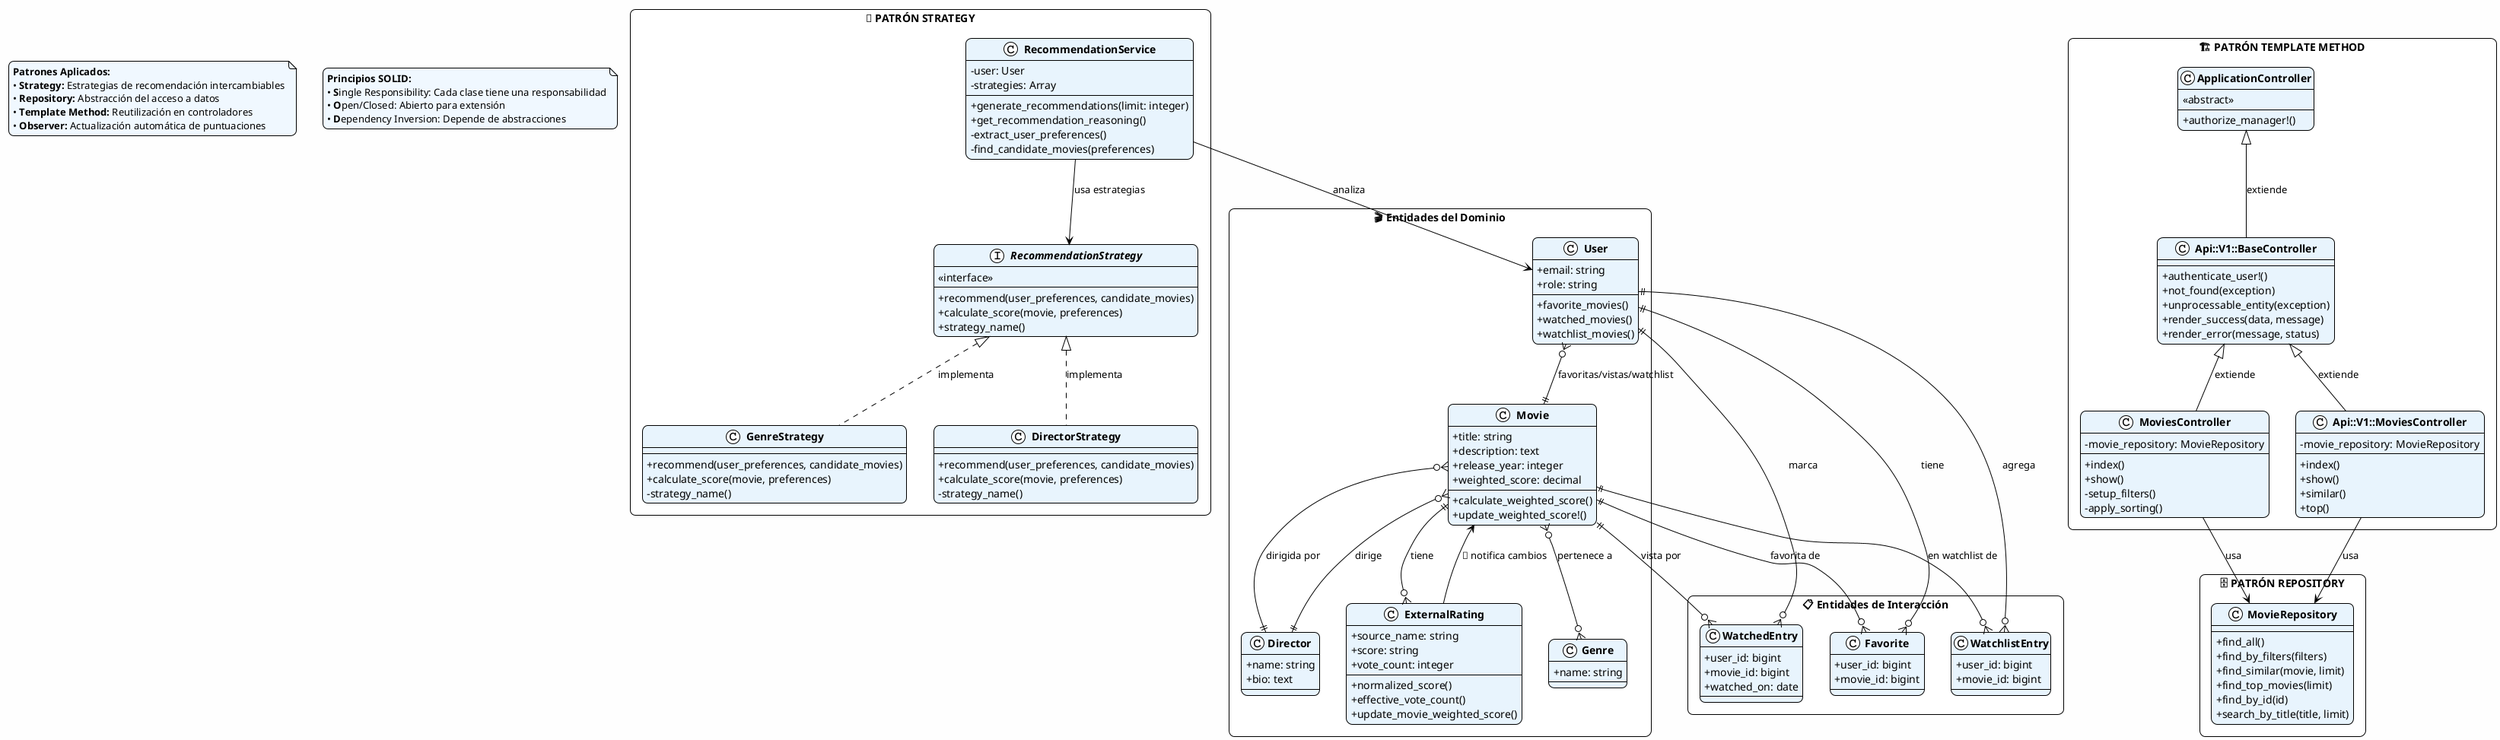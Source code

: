 @startuml Film Sonar - Clases con Patrones de Diseño

!theme plain
skinparam classAttributeIconSize 0
skinparam classFontSize 14
skinparam classFontStyle bold
skinparam packageStyle rectangle
skinparam backgroundColor #FEFEFE
skinparam roundcorner 15
skinparam classBackgroundColor #E8F4FD
skinparam interfaceBackgroundColor #FFF2CC
skinparam noteBackgroundColor #F0F8FF

package "🎬 Entidades del Dominio" {
  class User {
    +email: string
    +role: string
    --
    +favorite_movies()
    +watched_movies()
    +watchlist_movies()
  }

  class Movie {
    +title: string
    +description: text
    +release_year: integer
    +weighted_score: decimal
    --
    +calculate_weighted_score()
    +update_weighted_score!()
  }

  class Director {
    +name: string
    +bio: text
  }

  class Genre {
    +name: string
  }

  class ExternalRating {
    +source_name: string
    +score: string
    +vote_count: integer
    --
    +normalized_score()
    +effective_vote_count()
    +update_movie_weighted_score()
  }
}

package "📋 Entidades de Interacción" {
  class Favorite {
    +user_id: bigint
    +movie_id: bigint
  }

  class WatchedEntry {
    +user_id: bigint
    +movie_id: bigint
    +watched_on: date
  }

  class WatchlistEntry {
    +user_id: bigint
    +movie_id: bigint
  }
}

package "🎯 PATRÓN STRATEGY" {
  interface RecommendationStrategy {
    <<interface>>
    +recommend(user_preferences, candidate_movies)
    +calculate_score(movie, preferences)
    +strategy_name()
  }

  class GenreStrategy {
    +recommend(user_preferences, candidate_movies)
    +calculate_score(movie, preferences)
    -strategy_name()
  }

  class DirectorStrategy {
    +recommend(user_preferences, candidate_movies)
    +calculate_score(movie, preferences)
    -strategy_name()
  }

  class RecommendationService {
    -user: User
    -strategies: Array
    --
    +generate_recommendations(limit: integer)
    +get_recommendation_reasoning()
    -extract_user_preferences()
    -find_candidate_movies(preferences)
  }
}

package "🗄️ PATRÓN REPOSITORY" {
  class MovieRepository {
    +find_all()
    +find_by_filters(filters)
    +find_similar(movie, limit)
    +find_top_movies(limit)
    +find_by_id(id)
    +search_by_title(title, limit)
  }
}

package "🏗️ PATRÓN TEMPLATE METHOD" {
  class ApplicationController {
    <<abstract>>
    +authorize_manager!()
  }

  class Api::V1::BaseController {
    +authenticate_user!()
    +not_found(exception)
    +unprocessable_entity(exception)
    +render_success(data, message)
    +render_error(message, status)
  }

  class MoviesController {
    -movie_repository: MovieRepository
    +index()
    +show()
    -setup_filters()
    -apply_sorting()
  }

  class Api::V1::MoviesController {
    -movie_repository: MovieRepository
    +index()
    +show()
    +similar()
    +top()
  }
}

' Relaciones de herencia (Template Method Pattern)
ApplicationController <|-- Api::V1::BaseController : "extiende"
Api::V1::BaseController <|-- MoviesController : "extiende"
Api::V1::BaseController <|-- Api::V1::MoviesController : "extiende"

' Relaciones de implementación (Strategy Pattern)
RecommendationStrategy <|.. GenreStrategy : "implementa"
RecommendationStrategy <|.. DirectorStrategy : "implementa"
RecommendationService --> RecommendationStrategy : "usa estrategias"

' Relaciones de dependencia (Repository Pattern)
MoviesController --> MovieRepository : "usa"
Api::V1::MoviesController --> MovieRepository : "usa"
RecommendationService --> User : "analiza"

' Relaciones del dominio
User ||--o{ Favorite : "tiene"
User ||--o{ WatchedEntry : "marca"
User ||--o{ WatchlistEntry : "agrega"
User }o--|| Movie : "favoritas/vistas/watchlist"

Movie ||--o{ ExternalRating : "tiene"
Movie }o--|| Director : "dirigida por"
Movie }o--o{ Genre : "pertenece a"
Movie ||--o{ Favorite : "favorita de"
Movie ||--o{ WatchedEntry : "vista por"
Movie ||--o{ WatchlistEntry : "en watchlist de"

Director ||--o{ Movie : "dirige"

' Relación Observer Pattern
ExternalRating --> Movie : "🔗 notifica cambios"

note as N1
  <b>Patrones Aplicados:</b>
  • <b>Strategy:</b> Estrategias de recomendación intercambiables
  • <b>Repository:</b> Abstracción del acceso a datos
  • <b>Template Method:</b> Reutilización en controladores
  • <b>Observer:</b> Actualización automática de puntuaciones
end note

note as N2
  <b>Principios SOLID:</b>
  • <b>S</b>ingle Responsibility: Cada clase tiene una responsabilidad
  • <b>O</b>pen/Closed: Abierto para extensión
  • <b>D</b>ependency Inversion: Depende de abstracciones
end note

@enduml 